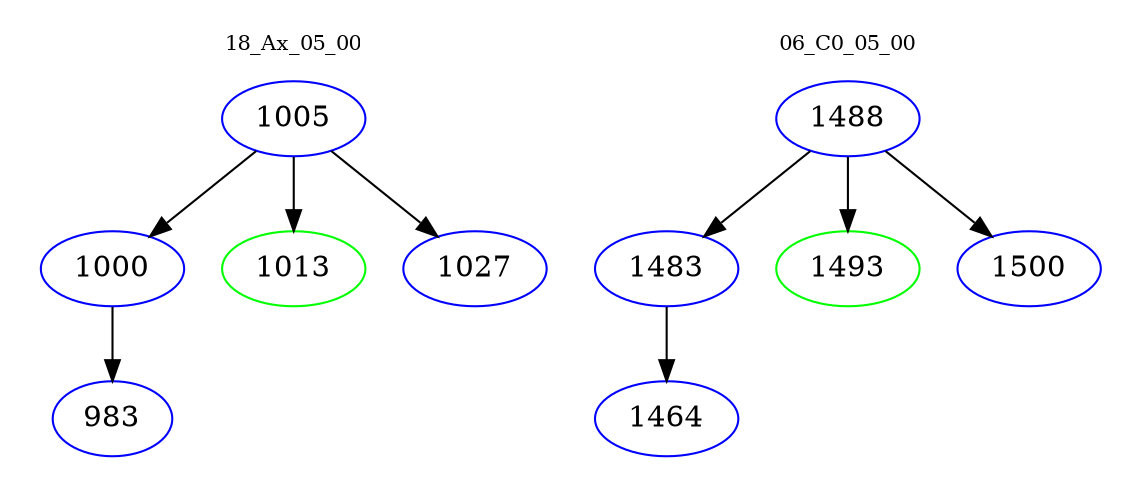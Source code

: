 digraph{
subgraph cluster_0 {
color = white
label = "18_Ax_05_00";
fontsize=10;
T0_1005 [label="1005", color="blue"]
T0_1005 -> T0_1000 [color="black"]
T0_1000 [label="1000", color="blue"]
T0_1000 -> T0_983 [color="black"]
T0_983 [label="983", color="blue"]
T0_1005 -> T0_1013 [color="black"]
T0_1013 [label="1013", color="green"]
T0_1005 -> T0_1027 [color="black"]
T0_1027 [label="1027", color="blue"]
}
subgraph cluster_1 {
color = white
label = "06_C0_05_00";
fontsize=10;
T1_1488 [label="1488", color="blue"]
T1_1488 -> T1_1483 [color="black"]
T1_1483 [label="1483", color="blue"]
T1_1483 -> T1_1464 [color="black"]
T1_1464 [label="1464", color="blue"]
T1_1488 -> T1_1493 [color="black"]
T1_1493 [label="1493", color="green"]
T1_1488 -> T1_1500 [color="black"]
T1_1500 [label="1500", color="blue"]
}
}
